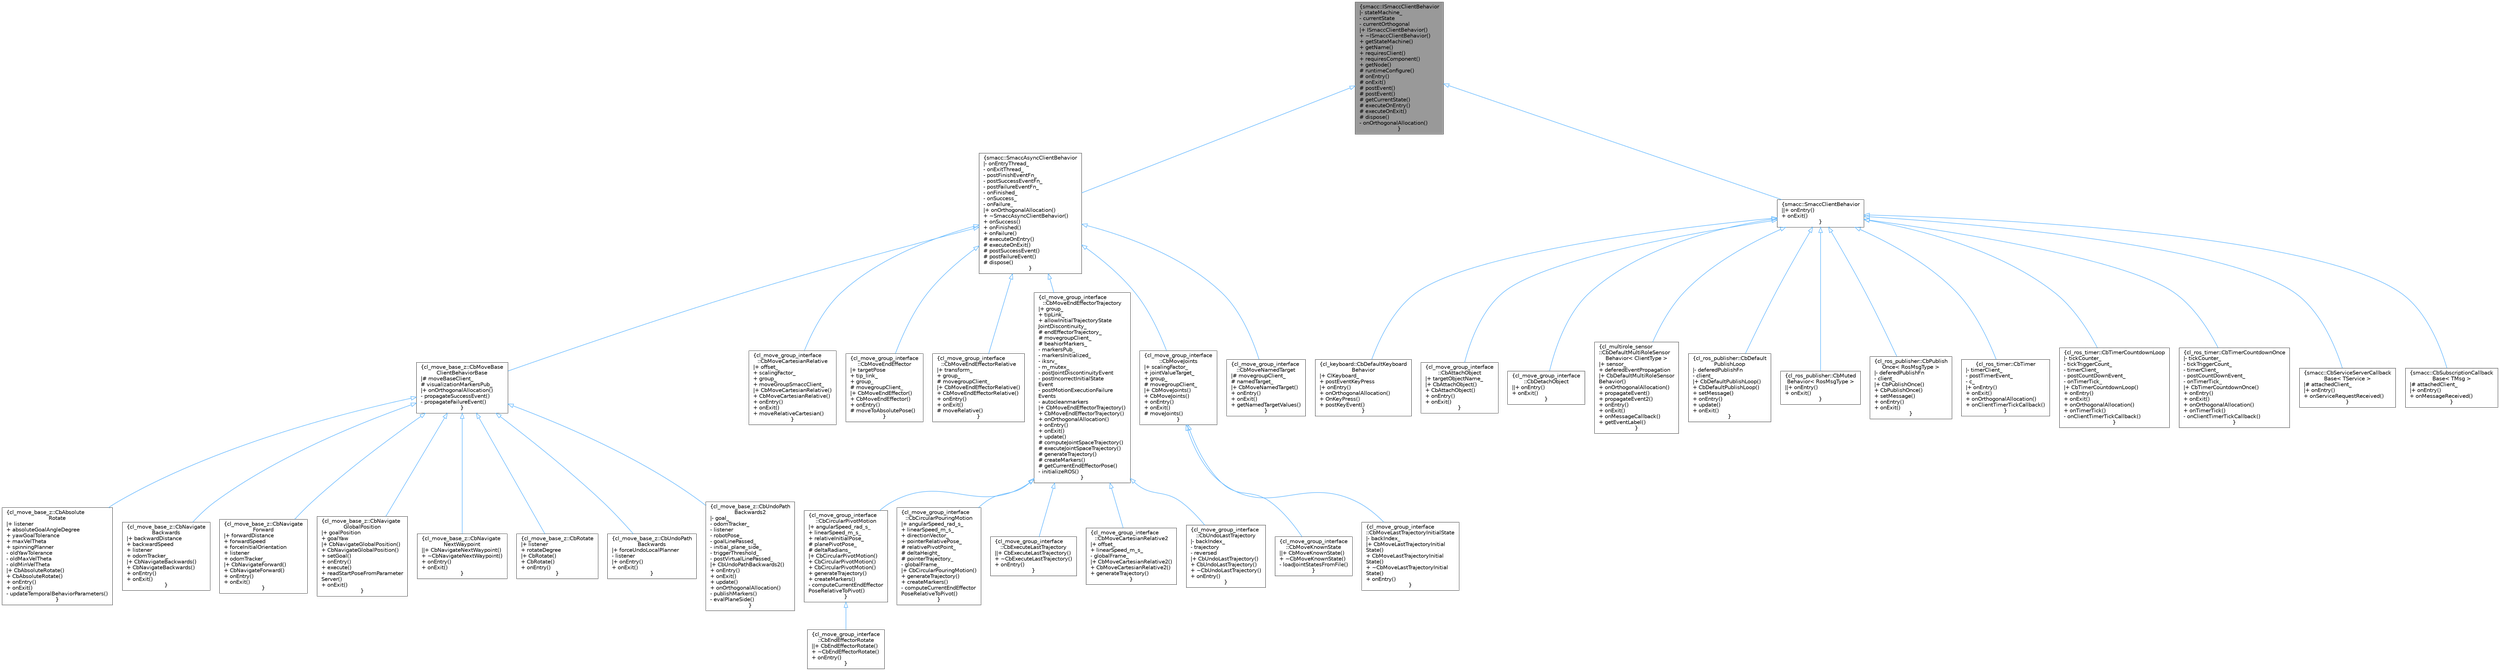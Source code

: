 digraph "smacc::ISmaccClientBehavior"
{
 // LATEX_PDF_SIZE
  bgcolor="transparent";
  edge [fontname=Helvetica,fontsize=10,labelfontname=Helvetica,labelfontsize=10];
  node [fontname=Helvetica,fontsize=10,shape=box,height=0.2,width=0.4];
  Node1 [label="{smacc::ISmaccClientBehavior\n|- stateMachine_\l- currentState\l- currentOrthogonal\l|+ ISmaccClientBehavior()\l+ ~ISmaccClientBehavior()\l+ getStateMachine()\l+ getName()\l+ requiresClient()\l+ requiresComponent()\l+ getNode()\l# runtimeConfigure()\l# onEntry()\l# onExit()\l# postEvent()\l# postEvent()\l# getCurrentState()\l# executeOnEntry()\l# executeOnExit()\l# dispose()\l- onOrthogonalAllocation()\l}",height=0.2,width=0.4,color="gray40", fillcolor="grey60", style="filled", fontcolor="black",tooltip=" "];
  Node1 -> Node2 [dir="back",color="steelblue1",style="solid",arrowtail="onormal"];
  Node2 [label="{smacc::SmaccAsyncClientBehavior\n|- onEntryThread_\l- onExitThread_\l- postFinishEventFn_\l- postSuccessEventFn_\l- postFailureEventFn_\l- onFinished_\l- onSuccess_\l- onFailure_\l|+ onOrthogonalAllocation()\l+ ~SmaccAsyncClientBehavior()\l+ onSuccess()\l+ onFinished()\l+ onFailure()\l# executeOnEntry()\l# executeOnExit()\l# postSuccessEvent()\l# postFailureEvent()\l# dispose()\l}",height=0.2,width=0.4,color="gray40", fillcolor="white", style="filled",URL="$classsmacc_1_1SmaccAsyncClientBehavior.html",tooltip=" "];
  Node2 -> Node3 [dir="back",color="steelblue1",style="solid",arrowtail="onormal"];
  Node3 [label="{cl_move_base_z::CbMoveBase\lClientBehaviorBase\n|# moveBaseClient_\l# visualizationMarkersPub_\l|+ onOrthogonalAllocation()\l- propagateSuccessEvent()\l- propagateFailureEvent()\l}",height=0.2,width=0.4,color="gray40", fillcolor="white", style="filled",URL="$classcl__move__base__z_1_1CbMoveBaseClientBehaviorBase.html",tooltip=" "];
  Node3 -> Node4 [dir="back",color="steelblue1",style="solid",arrowtail="onormal"];
  Node4 [label="{cl_move_base_z::CbAbsolute\lRotate\n|+ listener\l+ absoluteGoalAngleDegree\l+ yawGoalTolerance\l+ maxVelTheta\l+ spinningPlanner\l- oldYawTolerance\l- oldMaxVelTheta\l- oldMinVelTheta\l|+ CbAbsoluteRotate()\l+ CbAbsoluteRotate()\l+ onEntry()\l+ onExit()\l- updateTemporalBehaviorParameters()\l}",height=0.2,width=0.4,color="gray40", fillcolor="white", style="filled",URL="$classcl__move__base__z_1_1CbAbsoluteRotate.html",tooltip=" "];
  Node3 -> Node5 [dir="back",color="steelblue1",style="solid",arrowtail="onormal"];
  Node5 [label="{cl_move_base_z::CbNavigate\lBackwards\n|+ backwardDistance\l+ backwardSpeed\l+ listener\l+ odomTracker_\l|+ CbNavigateBackwards()\l+ CbNavigateBackwards()\l+ onEntry()\l+ onExit()\l}",height=0.2,width=0.4,color="gray40", fillcolor="white", style="filled",URL="$classcl__move__base__z_1_1CbNavigateBackwards.html",tooltip=" "];
  Node3 -> Node6 [dir="back",color="steelblue1",style="solid",arrowtail="onormal"];
  Node6 [label="{cl_move_base_z::CbNavigate\lForward\n|+ forwardDistance\l+ forwardSpeed\l+ forceInitialOrientation\l+ listener\l+ odomTracker_\l|+ CbNavigateForward()\l+ CbNavigateForward()\l+ onEntry()\l+ onExit()\l}",height=0.2,width=0.4,color="gray40", fillcolor="white", style="filled",URL="$classcl__move__base__z_1_1CbNavigateForward.html",tooltip=" "];
  Node3 -> Node7 [dir="back",color="steelblue1",style="solid",arrowtail="onormal"];
  Node7 [label="{cl_move_base_z::CbNavigate\lGlobalPosition\n|+ goalPosition\l+ goalYaw\l|+ CbNavigateGlobalPosition()\l+ CbNavigateGlobalPosition()\l+ setGoal()\l+ onEntry()\l+ execute()\l+ readStartPoseFromParameter\lServer()\l+ onExit()\l}",height=0.2,width=0.4,color="gray40", fillcolor="white", style="filled",URL="$classcl__move__base__z_1_1CbNavigateGlobalPosition.html",tooltip=" "];
  Node3 -> Node8 [dir="back",color="steelblue1",style="solid",arrowtail="onormal"];
  Node8 [label="{cl_move_base_z::CbNavigate\lNextWaypoint\n||+ CbNavigateNextWaypoint()\l+ ~CbNavigateNextWaypoint()\l+ onEntry()\l+ onExit()\l}",height=0.2,width=0.4,color="gray40", fillcolor="white", style="filled",URL="$classcl__move__base__z_1_1CbNavigateNextWaypoint.html",tooltip=" "];
  Node3 -> Node9 [dir="back",color="steelblue1",style="solid",arrowtail="onormal"];
  Node9 [label="{cl_move_base_z::CbRotate\n|+ listener\l+ rotateDegree\l|+ CbRotate()\l+ CbRotate()\l+ onEntry()\l}",height=0.2,width=0.4,color="gray40", fillcolor="white", style="filled",URL="$classcl__move__base__z_1_1CbRotate.html",tooltip=" "];
  Node3 -> Node10 [dir="back",color="steelblue1",style="solid",arrowtail="onormal"];
  Node10 [label="{cl_move_base_z::CbUndoPath\lBackwards\n|+ forceUndoLocalPlanner\l- listener\l|+ onEntry()\l+ onExit()\l}",height=0.2,width=0.4,color="gray40", fillcolor="white", style="filled",URL="$classcl__move__base__z_1_1CbUndoPathBackwards.html",tooltip=" "];
  Node3 -> Node11 [dir="back",color="steelblue1",style="solid",arrowtail="onormal"];
  Node11 [label="{cl_move_base_z::CbUndoPath\lBackwards2\n|- goal_\l- odomTracker_\l- listener\l- robotPose_\l- goalLinePassed_\l- initial_plane_side_\l- triggerThreshold_\l- postVirtualLinePassed_\l|+ CbUndoPathBackwards2()\l+ onEntry()\l+ onExit()\l+ update()\l+ onOrthogonalAllocation()\l- publishMarkers()\l- evalPlaneSide()\l}",height=0.2,width=0.4,color="gray40", fillcolor="white", style="filled",URL="$classcl__move__base__z_1_1CbUndoPathBackwards2.html",tooltip=" "];
  Node2 -> Node12 [dir="back",color="steelblue1",style="solid",arrowtail="onormal"];
  Node12 [label="{cl_move_group_interface\l::CbMoveCartesianRelative\n|+ offset_\l+ scalingFactor_\l+ group_\l+ moveGroupSmaccClient_\l|+ CbMoveCartesianRelative()\l+ CbMoveCartesianRelative()\l+ onEntry()\l+ onExit()\l+ moveRelativeCartesian()\l}",height=0.2,width=0.4,color="gray40", fillcolor="white", style="filled",URL="$classcl__move__group__interface_1_1CbMoveCartesianRelative.html",tooltip=" "];
  Node2 -> Node13 [dir="back",color="steelblue1",style="solid",arrowtail="onormal"];
  Node13 [label="{cl_move_group_interface\l::CbMoveEndEffector\n|+ targetPose\l+ tip_link_\l+ group_\l# movegroupClient_\l|+ CbMoveEndEffector()\l+ CbMoveEndEffector()\l+ onEntry()\l# moveToAbsolutePose()\l}",height=0.2,width=0.4,color="gray40", fillcolor="white", style="filled",URL="$classcl__move__group__interface_1_1CbMoveEndEffector.html",tooltip=" "];
  Node2 -> Node14 [dir="back",color="steelblue1",style="solid",arrowtail="onormal"];
  Node14 [label="{cl_move_group_interface\l::CbMoveEndEffectorRelative\n|+ transform_\l+ group_\l# movegroupClient_\l|+ CbMoveEndEffectorRelative()\l+ CbMoveEndEffectorRelative()\l+ onEntry()\l+ onExit()\l# moveRelative()\l}",height=0.2,width=0.4,color="gray40", fillcolor="white", style="filled",URL="$classcl__move__group__interface_1_1CbMoveEndEffectorRelative.html",tooltip=" "];
  Node2 -> Node15 [dir="back",color="steelblue1",style="solid",arrowtail="onormal"];
  Node15 [label="{cl_move_group_interface\l::CbMoveEndEffectorTrajectory\n|+ group_\l+ tipLink_\l+ allowInitialTrajectoryState\lJointDiscontinuity_\l# endEffectorTrajectory_\l# movegroupClient_\l# beahiorMarkers_\l- markersPub_\l- markersInitialized_\l- iksrv_\l- m_mutex_\l- postJointDiscontinuityEvent\l- postIncorrectInitialState\lEvent\l- postMotionExecutionFailure\lEvents\l- autocleanmarkers\l|+ CbMoveEndEffectorTrajectory()\l+ CbMoveEndEffectorTrajectory()\l+ onOrthogonalAllocation()\l+ onEntry()\l+ onExit()\l+ update()\l# computeJointSpaceTrajectory()\l# executeJointSpaceTrajectory()\l# generateTrajectory()\l# createMarkers()\l# getCurrentEndEffectorPose()\l- initializeROS()\l}",height=0.2,width=0.4,color="gray40", fillcolor="white", style="filled",URL="$classcl__move__group__interface_1_1CbMoveEndEffectorTrajectory.html",tooltip=" "];
  Node15 -> Node16 [dir="back",color="steelblue1",style="solid",arrowtail="onormal"];
  Node16 [label="{cl_move_group_interface\l::CbCircularPivotMotion\n|+ angularSpeed_rad_s_\l+ linearSpeed_m_s_\l+ relativeInitialPose_\l# planePivotPose_\l# deltaRadians_\l|+ CbCircularPivotMotion()\l+ CbCircularPivotMotion()\l+ CbCircularPivotMotion()\l+ generateTrajectory()\l+ createMarkers()\l- computeCurrentEndEffector\lPoseRelativeToPivot()\l}",height=0.2,width=0.4,color="gray40", fillcolor="white", style="filled",URL="$classcl__move__group__interface_1_1CbCircularPivotMotion.html",tooltip=" "];
  Node16 -> Node17 [dir="back",color="steelblue1",style="solid",arrowtail="onormal"];
  Node17 [label="{cl_move_group_interface\l::CbEndEffectorRotate\n||+ CbEndEffectorRotate()\l+ ~CbEndEffectorRotate()\l+ onEntry()\l}",height=0.2,width=0.4,color="gray40", fillcolor="white", style="filled",URL="$classcl__move__group__interface_1_1CbEndEffectorRotate.html",tooltip=" "];
  Node15 -> Node18 [dir="back",color="steelblue1",style="solid",arrowtail="onormal"];
  Node18 [label="{cl_move_group_interface\l::CbCircularPouringMotion\n|+ angularSpeed_rad_s_\l+ linearSpeed_m_s_\l+ directionVector_\l+ pointerRelativePose_\l# relativePivotPoint_\l# deltaHeight_\l# pointerTrajectory_\l- globalFrame_\l|+ CbCircularPouringMotion()\l+ generateTrajectory()\l+ createMarkers()\l- computeCurrentEndEffector\lPoseRelativeToPivot()\l}",height=0.2,width=0.4,color="gray40", fillcolor="white", style="filled",URL="$classcl__move__group__interface_1_1CbCircularPouringMotion.html",tooltip=" "];
  Node15 -> Node19 [dir="back",color="steelblue1",style="solid",arrowtail="onormal"];
  Node19 [label="{cl_move_group_interface\l::CbExecuteLastTrajectory\n||+ CbExecuteLastTrajectory()\l+ ~CbExecuteLastTrajectory()\l+ onEntry()\l}",height=0.2,width=0.4,color="gray40", fillcolor="white", style="filled",URL="$classcl__move__group__interface_1_1CbExecuteLastTrajectory.html",tooltip=" "];
  Node15 -> Node20 [dir="back",color="steelblue1",style="solid",arrowtail="onormal"];
  Node20 [label="{cl_move_group_interface\l::CbMoveCartesianRelative2\n|+ offset_\l+ linearSpeed_m_s_\l- globalFrame_\l|+ CbMoveCartesianRelative2()\l+ CbMoveCartesianRelative2()\l+ generateTrajectory()\l}",height=0.2,width=0.4,color="gray40", fillcolor="white", style="filled",URL="$classcl__move__group__interface_1_1CbMoveCartesianRelative2.html",tooltip=" "];
  Node15 -> Node21 [dir="back",color="steelblue1",style="solid",arrowtail="onormal"];
  Node21 [label="{cl_move_group_interface\l::CbUndoLastTrajectory\n|- backIndex_\l- trajectory\l- reversed\l|+ CbUndoLastTrajectory()\l+ CbUndoLastTrajectory()\l+ ~CbUndoLastTrajectory()\l+ onEntry()\l}",height=0.2,width=0.4,color="gray40", fillcolor="white", style="filled",URL="$classcl__move__group__interface_1_1CbUndoLastTrajectory.html",tooltip=" "];
  Node2 -> Node22 [dir="back",color="steelblue1",style="solid",arrowtail="onormal"];
  Node22 [label="{cl_move_group_interface\l::CbMoveJoints\n|+ scalingFactor_\l+ jointValueTarget_\l+ group_\l# movegroupClient_\l|+ CbMoveJoints()\l+ CbMoveJoints()\l+ onEntry()\l+ onExit()\l# moveJoints()\l}",height=0.2,width=0.4,color="gray40", fillcolor="white", style="filled",URL="$classcl__move__group__interface_1_1CbMoveJoints.html",tooltip=" "];
  Node22 -> Node23 [dir="back",color="steelblue1",style="solid",arrowtail="onormal"];
  Node23 [label="{cl_move_group_interface\l::CbMoveKnownState\n||+ CbMoveKnownState()\l+ ~CbMoveKnownState()\l- loadJointStatesFromFile()\l}",height=0.2,width=0.4,color="gray40", fillcolor="white", style="filled",URL="$classcl__move__group__interface_1_1CbMoveKnownState.html",tooltip=" "];
  Node22 -> Node24 [dir="back",color="steelblue1",style="solid",arrowtail="onormal"];
  Node24 [label="{cl_move_group_interface\l::CbMoveLastTrajectoryInitialState\n|- backIndex_\l|+ CbMoveLastTrajectoryInitial\lState()\l+ CbMoveLastTrajectoryInitial\lState()\l+ ~CbMoveLastTrajectoryInitial\lState()\l+ onEntry()\l}",height=0.2,width=0.4,color="gray40", fillcolor="white", style="filled",URL="$classcl__move__group__interface_1_1CbMoveLastTrajectoryInitialState.html",tooltip=" "];
  Node2 -> Node25 [dir="back",color="steelblue1",style="solid",arrowtail="onormal"];
  Node25 [label="{cl_move_group_interface\l::CbMoveNamedTarget\n|# movegroupClient_\l# namedTarget_\l|+ CbMoveNamedTarget()\l+ onEntry()\l+ onExit()\l+ getNamedTargetValues()\l}",height=0.2,width=0.4,color="gray40", fillcolor="white", style="filled",URL="$classcl__move__group__interface_1_1CbMoveNamedTarget.html",tooltip=" "];
  Node1 -> Node26 [dir="back",color="steelblue1",style="solid",arrowtail="onormal"];
  Node26 [label="{smacc::SmaccClientBehavior\n||+ onEntry()\l+ onExit()\l}",height=0.2,width=0.4,color="gray40", fillcolor="white", style="filled",URL="$classsmacc_1_1SmaccClientBehavior.html",tooltip=" "];
  Node26 -> Node27 [dir="back",color="steelblue1",style="solid",arrowtail="onormal"];
  Node27 [label="{cl_keyboard::CbDefaultKeyboard\lBehavior\n|+ ClKeyboard_\l+ postEventKeyPress\l|+ onEntry()\l+ onOrthogonalAllocation()\l+ OnKeyPress()\l+ postKeyEvent()\l}",height=0.2,width=0.4,color="gray40", fillcolor="white", style="filled",URL="$classcl__keyboard_1_1CbDefaultKeyboardBehavior.html",tooltip=" "];
  Node26 -> Node28 [dir="back",color="steelblue1",style="solid",arrowtail="onormal"];
  Node28 [label="{cl_move_group_interface\l::CbAttachObject\n|+ targetObjectName_\l|+ CbAttachObject()\l+ CbAttachObject()\l+ onEntry()\l+ onExit()\l}",height=0.2,width=0.4,color="gray40", fillcolor="white", style="filled",URL="$classcl__move__group__interface_1_1CbAttachObject.html",tooltip=" "];
  Node26 -> Node29 [dir="back",color="steelblue1",style="solid",arrowtail="onormal"];
  Node29 [label="{cl_move_group_interface\l::CbDetachObject\n||+ onEntry()\l+ onExit()\l}",height=0.2,width=0.4,color="gray40", fillcolor="white", style="filled",URL="$classcl__move__group__interface_1_1CbDetachObject.html",tooltip=" "];
  Node26 -> Node30 [dir="back",color="steelblue1",style="solid",arrowtail="onormal"];
  Node30 [label="{cl_multirole_sensor\l::CbDefaultMultiRoleSensor\lBehavior\< ClientType \>\n|+ sensor_\l+ deferedEventPropagation\l|+ CbDefaultMultiRoleSensor\lBehavior()\l+ onOrthogonalAllocation()\l+ propagateEvent()\l+ propagateEvent2()\l+ onEntry()\l+ onExit()\l+ onMessageCallback()\l+ getEventLabel()\l}",height=0.2,width=0.4,color="gray40", fillcolor="white", style="filled",URL="$classcl__multirole__sensor_1_1CbDefaultMultiRoleSensorBehavior.html",tooltip=" "];
  Node26 -> Node31 [dir="back",color="steelblue1",style="solid",arrowtail="onormal"];
  Node31 [label="{cl_ros_publisher::CbDefault\lPublishLoop\n|- deferedPublishFn\l- client_\l|+ CbDefaultPublishLoop()\l+ CbDefaultPublishLoop()\l+ setMessage()\l+ onEntry()\l+ update()\l+ onExit()\l}",height=0.2,width=0.4,color="gray40", fillcolor="white", style="filled",URL="$classcl__ros__publisher_1_1CbDefaultPublishLoop.html",tooltip=" "];
  Node26 -> Node32 [dir="back",color="steelblue1",style="solid",arrowtail="onormal"];
  Node32 [label="{cl_ros_publisher::CbMuted\lBehavior\< RosMsgType \>\n||+ onEntry()\l+ onExit()\l}",height=0.2,width=0.4,color="gray40", fillcolor="white", style="filled",URL="$classcl__ros__publisher_1_1CbMutedBehavior.html",tooltip=" "];
  Node26 -> Node33 [dir="back",color="steelblue1",style="solid",arrowtail="onormal"];
  Node33 [label="{cl_ros_publisher::CbPublish\lOnce\< RosMsgType \>\n|- deferedPublishFn\l- client_\l|+ CbPublishOnce()\l+ CbPublishOnce()\l+ setMessage()\l+ onEntry()\l+ onExit()\l}",height=0.2,width=0.4,color="gray40", fillcolor="white", style="filled",URL="$classcl__ros__publisher_1_1CbPublishOnce.html",tooltip=" "];
  Node26 -> Node34 [dir="back",color="steelblue1",style="solid",arrowtail="onormal"];
  Node34 [label="{cl_ros_timer::CbTimer\n|- timerClient_\l- postTimerEvent_\l- c_\l|+ onEntry()\l+ onExit()\l+ onOrthogonalAllocation()\l+ onClientTimerTickCallback()\l}",height=0.2,width=0.4,color="gray40", fillcolor="white", style="filled",URL="$classcl__ros__timer_1_1CbTimer.html",tooltip=" "];
  Node26 -> Node35 [dir="back",color="steelblue1",style="solid",arrowtail="onormal"];
  Node35 [label="{cl_ros_timer::CbTimerCountdownLoop\n|- tickCounter_\l- tickTriggerCount_\l- timerClient_\l- postCountDownEvent_\l- onTimerTick_\l|+ CbTimerCountdownLoop()\l+ onEntry()\l+ onExit()\l+ onOrthogonalAllocation()\l+ onTimerTick()\l- onClientTimerTickCallback()\l}",height=0.2,width=0.4,color="gray40", fillcolor="white", style="filled",URL="$classcl__ros__timer_1_1CbTimerCountdownLoop.html",tooltip=" "];
  Node26 -> Node36 [dir="back",color="steelblue1",style="solid",arrowtail="onormal"];
  Node36 [label="{cl_ros_timer::CbTimerCountdownOnce\n|- tickCounter_\l- tickTriggerCount_\l- timerClient_\l- postCountDownEvent_\l- onTimerTick_\l|+ CbTimerCountdownOnce()\l+ onEntry()\l+ onExit()\l+ onOrthogonalAllocation()\l+ onTimerTick()\l- onClientTimerTickCallback()\l}",height=0.2,width=0.4,color="gray40", fillcolor="white", style="filled",URL="$classcl__ros__timer_1_1CbTimerCountdownOnce.html",tooltip=" "];
  Node26 -> Node37 [dir="back",color="steelblue1",style="solid",arrowtail="onormal"];
  Node37 [label="{smacc::CbServiceServerCallback\lBase\< TService \>\n|# attachedClient_\l|+ onEntry()\l+ onServiceRequestReceived()\l}",height=0.2,width=0.4,color="gray40", fillcolor="white", style="filled",URL="$classsmacc_1_1CbServiceServerCallbackBase.html",tooltip=" "];
  Node26 -> Node38 [dir="back",color="steelblue1",style="solid",arrowtail="onormal"];
  Node38 [label="{smacc::CbSubscriptionCallback\lBase\< TMsg \>\n|# attachedClient_\l|+ onEntry()\l+ onMessageReceived()\l}",height=0.2,width=0.4,color="gray40", fillcolor="white", style="filled",URL="$classsmacc_1_1CbSubscriptionCallbackBase.html",tooltip=" "];
}
